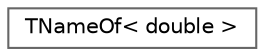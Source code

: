 digraph "Graphical Class Hierarchy"
{
 // INTERACTIVE_SVG=YES
 // LATEX_PDF_SIZE
  bgcolor="transparent";
  edge [fontname=Helvetica,fontsize=10,labelfontname=Helvetica,labelfontsize=10];
  node [fontname=Helvetica,fontsize=10,shape=box,height=0.2,width=0.4];
  rankdir="LR";
  Node0 [id="Node000000",label="TNameOf\< double \>",height=0.2,width=0.4,color="grey40", fillcolor="white", style="filled",URL="$d6/d15/structTNameOf_3_01double_01_4.html",tooltip=" "];
}
